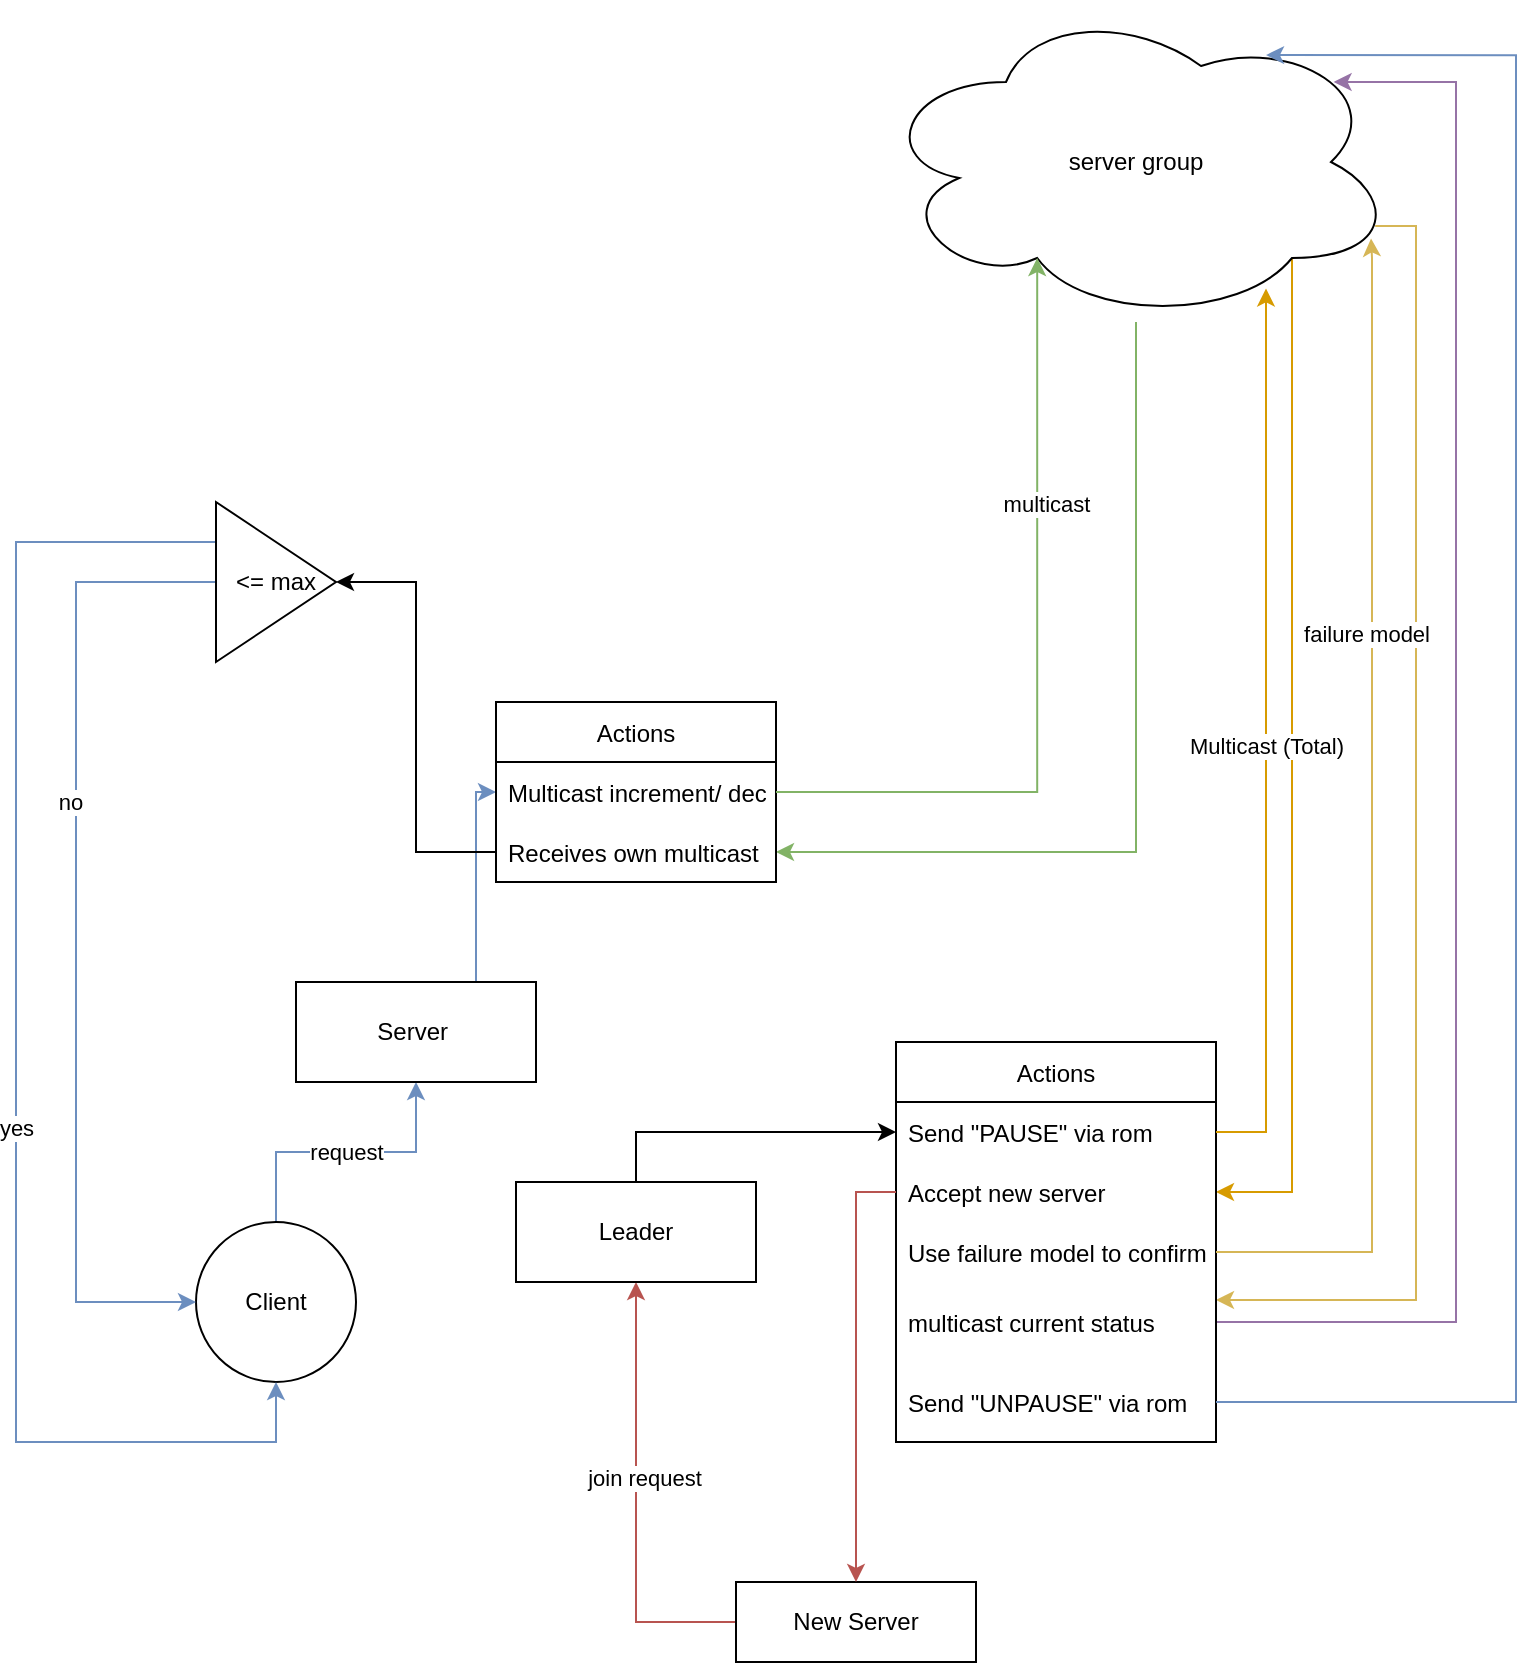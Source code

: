 <mxfile version="16.2.7"><diagram id="AkEWOnzpNyHPxKu8pW4O" name="Page-1"><mxGraphModel dx="1425" dy="801" grid="1" gridSize="10" guides="1" tooltips="1" connect="1" arrows="1" fold="1" page="1" pageScale="1" pageWidth="827" pageHeight="1169" math="0" shadow="0"><root><mxCell id="0"/><mxCell id="1" parent="0"/><mxCell id="Gb-F520POksHm631yG1K-3" value="request" style="edgeStyle=orthogonalEdgeStyle;rounded=0;orthogonalLoop=1;jettySize=auto;html=1;fillColor=#dae8fc;strokeColor=#6c8ebf;" edge="1" parent="1" source="Gb-F520POksHm631yG1K-1" target="Gb-F520POksHm631yG1K-2"><mxGeometry relative="1" as="geometry"/></mxCell><mxCell id="Gb-F520POksHm631yG1K-1" value="Client" style="ellipse;whiteSpace=wrap;html=1;aspect=fixed;" vertex="1" parent="1"><mxGeometry x="120" y="650" width="80" height="80" as="geometry"/></mxCell><mxCell id="Gb-F520POksHm631yG1K-32" style="edgeStyle=orthogonalEdgeStyle;rounded=0;orthogonalLoop=1;jettySize=auto;html=1;entryX=0;entryY=0.5;entryDx=0;entryDy=0;fillColor=#dae8fc;strokeColor=#6c8ebf;" edge="1" parent="1" source="Gb-F520POksHm631yG1K-2"><mxGeometry relative="1" as="geometry"><mxPoint x="270" y="435" as="targetPoint"/><Array as="points"><mxPoint x="260" y="435"/></Array></mxGeometry></mxCell><mxCell id="Gb-F520POksHm631yG1K-51" style="edgeStyle=orthogonalEdgeStyle;rounded=0;orthogonalLoop=1;jettySize=auto;html=1;exitX=0.5;exitY=0;exitDx=0;exitDy=0;" edge="1" parent="1" source="Gb-F520POksHm631yG1K-65" target="Gb-F520POksHm631yG1K-48"><mxGeometry relative="1" as="geometry"/></mxCell><mxCell id="Gb-F520POksHm631yG1K-2" value="Server&amp;nbsp;" style="rounded=0;whiteSpace=wrap;html=1;" vertex="1" parent="1"><mxGeometry x="170" y="530" width="120" height="50" as="geometry"/></mxCell><mxCell id="Gb-F520POksHm631yG1K-41" style="edgeStyle=orthogonalEdgeStyle;rounded=0;orthogonalLoop=1;jettySize=auto;html=1;entryX=1;entryY=0.5;entryDx=0;entryDy=0;fillColor=#d5e8d4;strokeColor=#82b366;" edge="1" parent="1" source="Gb-F520POksHm631yG1K-4" target="Gb-F520POksHm631yG1K-39"><mxGeometry relative="1" as="geometry"/></mxCell><mxCell id="Gb-F520POksHm631yG1K-56" style="edgeStyle=orthogonalEdgeStyle;rounded=0;orthogonalLoop=1;jettySize=auto;html=1;exitX=0.96;exitY=0.7;exitDx=0;exitDy=0;exitPerimeter=0;entryX=1;entryY=0.225;entryDx=0;entryDy=0;fillColor=#fff2cc;strokeColor=#d6b656;entryPerimeter=0;" edge="1" parent="1" source="Gb-F520POksHm631yG1K-4" target="Gb-F520POksHm631yG1K-55"><mxGeometry relative="1" as="geometry"><Array as="points"><mxPoint x="730" y="152"/><mxPoint x="730" y="689"/></Array></mxGeometry></mxCell><mxCell id="Gb-F520POksHm631yG1K-68" style="edgeStyle=orthogonalEdgeStyle;rounded=0;orthogonalLoop=1;jettySize=auto;html=1;exitX=0.8;exitY=0.8;exitDx=0;exitDy=0;exitPerimeter=0;entryX=1;entryY=0.5;entryDx=0;entryDy=0;fillColor=#ffe6cc;strokeColor=#d79b00;" edge="1" parent="1" source="Gb-F520POksHm631yG1K-4"><mxGeometry relative="1" as="geometry"><mxPoint x="630" y="635" as="targetPoint"/><Array as="points"><mxPoint x="668" y="635"/></Array></mxGeometry></mxCell><mxCell id="Gb-F520POksHm631yG1K-4" value="server group" style="ellipse;shape=cloud;whiteSpace=wrap;html=1;" vertex="1" parent="1"><mxGeometry x="460" y="40" width="260" height="160" as="geometry"/></mxCell><mxCell id="Gb-F520POksHm631yG1K-5" value="Actions" style="swimlane;fontStyle=0;childLayout=stackLayout;horizontal=1;startSize=30;horizontalStack=0;resizeParent=1;resizeParentMax=0;resizeLast=0;collapsible=1;marginBottom=0;" vertex="1" parent="1"><mxGeometry x="270" y="390" width="140" height="90" as="geometry"/></mxCell><mxCell id="Gb-F520POksHm631yG1K-8" value="Multicast increment/ decrement" style="text;strokeColor=none;fillColor=none;align=left;verticalAlign=middle;spacingLeft=4;spacingRight=4;overflow=hidden;points=[[0,0.5],[1,0.5]];portConstraint=eastwest;rotatable=0;" vertex="1" parent="Gb-F520POksHm631yG1K-5"><mxGeometry y="30" width="140" height="30" as="geometry"/></mxCell><mxCell id="Gb-F520POksHm631yG1K-39" value="Receives own multicast" style="text;strokeColor=none;fillColor=none;align=left;verticalAlign=middle;spacingLeft=4;spacingRight=4;overflow=hidden;points=[[0,0.5],[1,0.5]];portConstraint=eastwest;rotatable=0;" vertex="1" parent="Gb-F520POksHm631yG1K-5"><mxGeometry y="60" width="140" height="30" as="geometry"/></mxCell><mxCell id="Gb-F520POksHm631yG1K-12" style="edgeStyle=orthogonalEdgeStyle;rounded=0;orthogonalLoop=1;jettySize=auto;html=1;entryX=0.31;entryY=0.8;entryDx=0;entryDy=0;entryPerimeter=0;fillColor=#d5e8d4;strokeColor=#82b366;" edge="1" parent="1" source="Gb-F520POksHm631yG1K-8" target="Gb-F520POksHm631yG1K-4"><mxGeometry relative="1" as="geometry"><Array as="points"><mxPoint x="541" y="435"/></Array></mxGeometry></mxCell><mxCell id="Gb-F520POksHm631yG1K-35" value="multicast" style="edgeLabel;html=1;align=center;verticalAlign=middle;resizable=0;points=[];" vertex="1" connectable="0" parent="Gb-F520POksHm631yG1K-12"><mxGeometry x="0.383" y="-4" relative="1" as="geometry"><mxPoint as="offset"/></mxGeometry></mxCell><mxCell id="Gb-F520POksHm631yG1K-21" style="edgeStyle=orthogonalEdgeStyle;rounded=0;orthogonalLoop=1;jettySize=auto;html=1;entryX=0;entryY=0.5;entryDx=0;entryDy=0;exitX=0;exitY=0.75;exitDx=0;exitDy=0;fillColor=#dae8fc;strokeColor=#6c8ebf;" edge="1" parent="1" source="Gb-F520POksHm631yG1K-17" target="Gb-F520POksHm631yG1K-1"><mxGeometry relative="1" as="geometry"><Array as="points"><mxPoint x="130" y="330"/><mxPoint x="60" y="330"/><mxPoint x="60" y="690"/></Array></mxGeometry></mxCell><mxCell id="Gb-F520POksHm631yG1K-23" value="no" style="edgeLabel;html=1;align=center;verticalAlign=middle;resizable=0;points=[];" vertex="1" connectable="0" parent="Gb-F520POksHm631yG1K-21"><mxGeometry x="-0.216" y="-3" relative="1" as="geometry"><mxPoint as="offset"/></mxGeometry></mxCell><mxCell id="Gb-F520POksHm631yG1K-33" style="edgeStyle=orthogonalEdgeStyle;rounded=0;orthogonalLoop=1;jettySize=auto;html=1;entryX=0.5;entryY=1;entryDx=0;entryDy=0;exitX=0;exitY=0.25;exitDx=0;exitDy=0;fillColor=#dae8fc;strokeColor=#6c8ebf;" edge="1" parent="1" source="Gb-F520POksHm631yG1K-17" target="Gb-F520POksHm631yG1K-1"><mxGeometry relative="1" as="geometry"><Array as="points"><mxPoint x="30" y="310"/><mxPoint x="30" y="760"/><mxPoint x="160" y="760"/></Array></mxGeometry></mxCell><mxCell id="Gb-F520POksHm631yG1K-34" value="yes" style="edgeLabel;html=1;align=center;verticalAlign=middle;resizable=0;points=[];" vertex="1" connectable="0" parent="Gb-F520POksHm631yG1K-33"><mxGeometry x="0.106" relative="1" as="geometry"><mxPoint as="offset"/></mxGeometry></mxCell><mxCell id="Gb-F520POksHm631yG1K-17" value="&amp;lt;= max" style="triangle;whiteSpace=wrap;html=1;rotation=0;" vertex="1" parent="1"><mxGeometry x="130" y="290" width="60" height="80" as="geometry"/></mxCell><mxCell id="Gb-F520POksHm631yG1K-40" style="edgeStyle=orthogonalEdgeStyle;rounded=0;orthogonalLoop=1;jettySize=auto;html=1;entryX=1;entryY=0.5;entryDx=0;entryDy=0;" edge="1" parent="1" source="Gb-F520POksHm631yG1K-39" target="Gb-F520POksHm631yG1K-17"><mxGeometry relative="1" as="geometry"/></mxCell><mxCell id="Gb-F520POksHm631yG1K-45" style="edgeStyle=orthogonalEdgeStyle;rounded=0;orthogonalLoop=1;jettySize=auto;html=1;entryX=0.5;entryY=1;entryDx=0;entryDy=0;exitX=0;exitY=0.5;exitDx=0;exitDy=0;fillColor=#f8cecc;strokeColor=#b85450;" edge="1" parent="1" source="Gb-F520POksHm631yG1K-44" target="Gb-F520POksHm631yG1K-65"><mxGeometry relative="1" as="geometry"><Array as="points"><mxPoint x="340" y="850"/></Array></mxGeometry></mxCell><mxCell id="Gb-F520POksHm631yG1K-46" value="join request" style="edgeLabel;html=1;align=center;verticalAlign=middle;resizable=0;points=[];" vertex="1" connectable="0" parent="Gb-F520POksHm631yG1K-45"><mxGeometry x="0.107" y="-4" relative="1" as="geometry"><mxPoint as="offset"/></mxGeometry></mxCell><mxCell id="Gb-F520POksHm631yG1K-44" value="New Server" style="rounded=0;whiteSpace=wrap;html=1;" vertex="1" parent="1"><mxGeometry x="390" y="830" width="120" height="40" as="geometry"/></mxCell><mxCell id="Gb-F520POksHm631yG1K-57" style="edgeStyle=orthogonalEdgeStyle;rounded=0;orthogonalLoop=1;jettySize=auto;html=1;entryX=0.88;entryY=0.25;entryDx=0;entryDy=0;entryPerimeter=0;fillColor=#e1d5e7;strokeColor=#9673a6;exitX=1;exitY=0.5;exitDx=0;exitDy=0;" edge="1" parent="1" source="Gb-F520POksHm631yG1K-55" target="Gb-F520POksHm631yG1K-4"><mxGeometry relative="1" as="geometry"><Array as="points"><mxPoint x="750" y="700"/><mxPoint x="750" y="80"/></Array></mxGeometry></mxCell><mxCell id="Gb-F520POksHm631yG1K-47" value="Actions" style="swimlane;fontStyle=0;childLayout=stackLayout;horizontal=1;startSize=30;horizontalStack=0;resizeParent=1;resizeParentMax=0;resizeLast=0;collapsible=1;marginBottom=0;" vertex="1" parent="1"><mxGeometry x="470" y="560" width="160" height="200" as="geometry"/></mxCell><mxCell id="Gb-F520POksHm631yG1K-48" value="Send &quot;PAUSE&quot; via rom" style="text;strokeColor=none;fillColor=none;align=left;verticalAlign=middle;spacingLeft=4;spacingRight=4;overflow=hidden;points=[[0,0.5],[1,0.5]];portConstraint=eastwest;rotatable=0;" vertex="1" parent="Gb-F520POksHm631yG1K-47"><mxGeometry y="30" width="160" height="30" as="geometry"/></mxCell><mxCell id="Gb-F520POksHm631yG1K-49" value="Accept new server" style="text;strokeColor=none;fillColor=none;align=left;verticalAlign=middle;spacingLeft=4;spacingRight=4;overflow=hidden;points=[[0,0.5],[1,0.5]];portConstraint=eastwest;rotatable=0;" vertex="1" parent="Gb-F520POksHm631yG1K-47"><mxGeometry y="60" width="160" height="30" as="geometry"/></mxCell><mxCell id="Gb-F520POksHm631yG1K-50" value="Use failure model to confirm status" style="text;strokeColor=none;fillColor=none;align=left;verticalAlign=middle;spacingLeft=4;spacingRight=4;overflow=hidden;points=[[0,0.5],[1,0.5]];portConstraint=eastwest;rotatable=0;" vertex="1" parent="Gb-F520POksHm631yG1K-47"><mxGeometry y="90" width="160" height="30" as="geometry"/></mxCell><mxCell id="Gb-F520POksHm631yG1K-55" value="multicast current status" style="text;strokeColor=none;fillColor=none;align=left;verticalAlign=middle;spacingLeft=4;spacingRight=4;overflow=hidden;points=[[0,0.5],[1,0.5]];portConstraint=eastwest;rotatable=0;" vertex="1" parent="Gb-F520POksHm631yG1K-47"><mxGeometry y="120" width="160" height="40" as="geometry"/></mxCell><mxCell id="Gb-F520POksHm631yG1K-70" value="Send &quot;UNPAUSE&quot; via rom" style="text;strokeColor=none;fillColor=none;align=left;verticalAlign=middle;spacingLeft=4;spacingRight=4;overflow=hidden;points=[[0,0.5],[1,0.5]];portConstraint=eastwest;rotatable=0;" vertex="1" parent="Gb-F520POksHm631yG1K-47"><mxGeometry y="160" width="160" height="40" as="geometry"/></mxCell><mxCell id="Gb-F520POksHm631yG1K-52" style="edgeStyle=orthogonalEdgeStyle;rounded=0;orthogonalLoop=1;jettySize=auto;html=1;entryX=0.5;entryY=0;entryDx=0;entryDy=0;fillColor=#f8cecc;strokeColor=#b85450;" edge="1" parent="1" source="Gb-F520POksHm631yG1K-49" target="Gb-F520POksHm631yG1K-44"><mxGeometry relative="1" as="geometry"/></mxCell><mxCell id="Gb-F520POksHm631yG1K-58" style="edgeStyle=orthogonalEdgeStyle;rounded=0;orthogonalLoop=1;jettySize=auto;html=1;entryX=0.952;entryY=0.739;entryDx=0;entryDy=0;entryPerimeter=0;exitX=1;exitY=0.5;exitDx=0;exitDy=0;fillColor=#fff2cc;strokeColor=#d6b656;" edge="1" parent="1" source="Gb-F520POksHm631yG1K-50" target="Gb-F520POksHm631yG1K-4"><mxGeometry relative="1" as="geometry"><Array as="points"><mxPoint x="708" y="665"/><mxPoint x="708" y="168"/></Array></mxGeometry></mxCell><mxCell id="Gb-F520POksHm631yG1K-63" value="failure model" style="edgeLabel;html=1;align=center;verticalAlign=middle;resizable=0;points=[];" vertex="1" connectable="0" parent="Gb-F520POksHm631yG1K-58"><mxGeometry x="0.323" y="3" relative="1" as="geometry"><mxPoint as="offset"/></mxGeometry></mxCell><mxCell id="Gb-F520POksHm631yG1K-65" value="Leader" style="rounded=0;whiteSpace=wrap;html=1;" vertex="1" parent="1"><mxGeometry x="280" y="630" width="120" height="50" as="geometry"/></mxCell><mxCell id="Gb-F520POksHm631yG1K-67" style="edgeStyle=orthogonalEdgeStyle;rounded=0;orthogonalLoop=1;jettySize=auto;html=1;exitX=1;exitY=0.5;exitDx=0;exitDy=0;entryX=0.75;entryY=0.895;entryDx=0;entryDy=0;entryPerimeter=0;fillColor=#ffe6cc;strokeColor=#d79b00;" edge="1" parent="1" source="Gb-F520POksHm631yG1K-48" target="Gb-F520POksHm631yG1K-4"><mxGeometry relative="1" as="geometry"><mxPoint x="630" y="635" as="sourcePoint"/><Array as="points"><mxPoint x="655" y="605"/></Array></mxGeometry></mxCell><mxCell id="Gb-F520POksHm631yG1K-73" value="Multicast (Total)" style="edgeLabel;html=1;align=center;verticalAlign=middle;resizable=0;points=[];" vertex="1" connectable="0" parent="Gb-F520POksHm631yG1K-67"><mxGeometry x="-0.021" relative="1" as="geometry"><mxPoint as="offset"/></mxGeometry></mxCell><mxCell id="Gb-F520POksHm631yG1K-71" style="edgeStyle=orthogonalEdgeStyle;rounded=0;orthogonalLoop=1;jettySize=auto;html=1;entryX=0.75;entryY=0.166;entryDx=0;entryDy=0;entryPerimeter=0;fillColor=#dae8fc;strokeColor=#6c8ebf;exitX=1;exitY=0.5;exitDx=0;exitDy=0;" edge="1" parent="1" source="Gb-F520POksHm631yG1K-70" target="Gb-F520POksHm631yG1K-4"><mxGeometry relative="1" as="geometry"><mxPoint x="650" y="750" as="sourcePoint"/><Array as="points"><mxPoint x="780" y="740"/><mxPoint x="780" y="67"/></Array></mxGeometry></mxCell></root></mxGraphModel></diagram></mxfile>